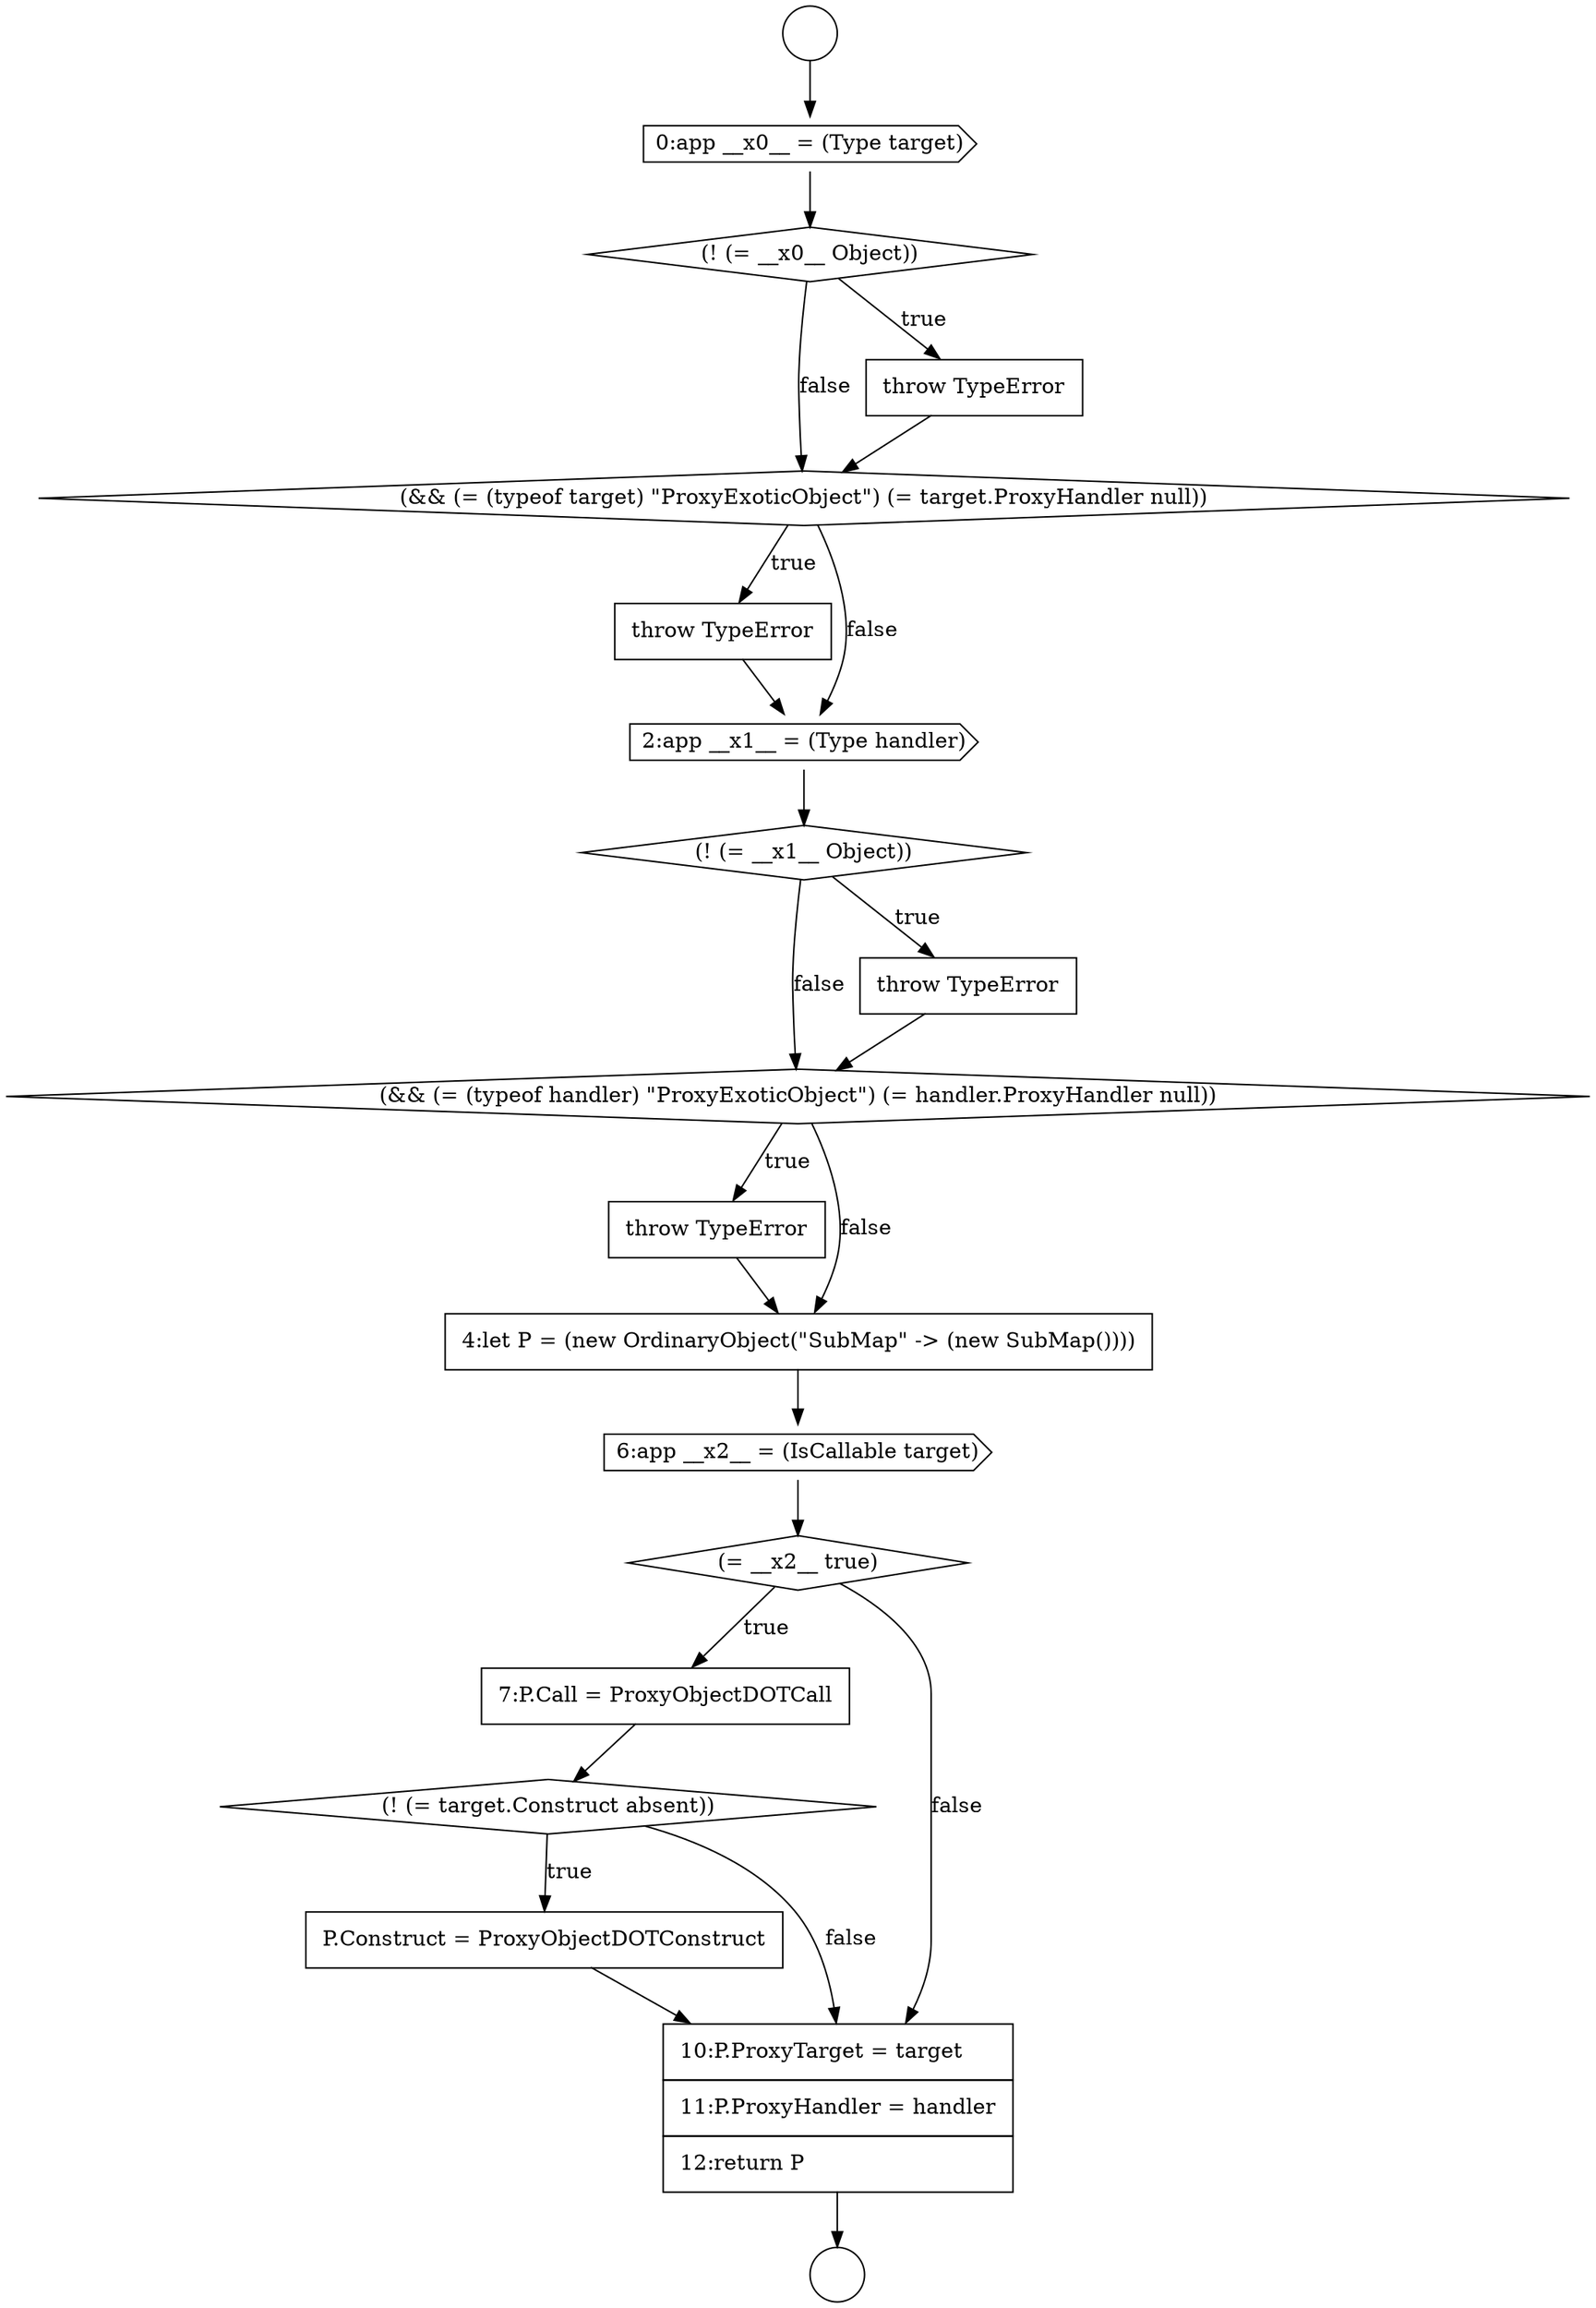 digraph {
  node3012 [shape=none, margin=0, label=<<font color="black">
    <table border="0" cellborder="1" cellspacing="0" cellpadding="10">
      <tr><td align="left">throw TypeError</td></tr>
    </table>
  </font>> color="black" fillcolor="white" style=filled]
  node3017 [shape=none, margin=0, label=<<font color="black">
    <table border="0" cellborder="1" cellspacing="0" cellpadding="10">
      <tr><td align="left">throw TypeError</td></tr>
    </table>
  </font>> color="black" fillcolor="white" style=filled]
  node3014 [shape=diamond, label=<<font color="black">(! (= __x1__ Object))</font>> color="black" fillcolor="white" style=filled]
  node3011 [shape=diamond, label=<<font color="black">(&amp;&amp; (= (typeof target) &quot;ProxyExoticObject&quot;) (= target.ProxyHandler null))</font>> color="black" fillcolor="white" style=filled]
  node3022 [shape=diamond, label=<<font color="black">(! (= target.Construct absent))</font>> color="black" fillcolor="white" style=filled]
  node3018 [shape=none, margin=0, label=<<font color="black">
    <table border="0" cellborder="1" cellspacing="0" cellpadding="10">
      <tr><td align="left">4:let P = (new OrdinaryObject(&quot;SubMap&quot; -&gt; (new SubMap())))</td></tr>
    </table>
  </font>> color="black" fillcolor="white" style=filled]
  node3010 [shape=none, margin=0, label=<<font color="black">
    <table border="0" cellborder="1" cellspacing="0" cellpadding="10">
      <tr><td align="left">throw TypeError</td></tr>
    </table>
  </font>> color="black" fillcolor="white" style=filled]
  node3023 [shape=none, margin=0, label=<<font color="black">
    <table border="0" cellborder="1" cellspacing="0" cellpadding="10">
      <tr><td align="left">P.Construct = ProxyObjectDOTConstruct</td></tr>
    </table>
  </font>> color="black" fillcolor="white" style=filled]
  node3006 [shape=circle label=" " color="black" fillcolor="white" style=filled]
  node3016 [shape=diamond, label=<<font color="black">(&amp;&amp; (= (typeof handler) &quot;ProxyExoticObject&quot;) (= handler.ProxyHandler null))</font>> color="black" fillcolor="white" style=filled]
  node3009 [shape=diamond, label=<<font color="black">(! (= __x0__ Object))</font>> color="black" fillcolor="white" style=filled]
  node3019 [shape=cds, label=<<font color="black">6:app __x2__ = (IsCallable target)</font>> color="black" fillcolor="white" style=filled]
  node3015 [shape=none, margin=0, label=<<font color="black">
    <table border="0" cellborder="1" cellspacing="0" cellpadding="10">
      <tr><td align="left">throw TypeError</td></tr>
    </table>
  </font>> color="black" fillcolor="white" style=filled]
  node3020 [shape=diamond, label=<<font color="black">(= __x2__ true)</font>> color="black" fillcolor="white" style=filled]
  node3013 [shape=cds, label=<<font color="black">2:app __x1__ = (Type handler)</font>> color="black" fillcolor="white" style=filled]
  node3021 [shape=none, margin=0, label=<<font color="black">
    <table border="0" cellborder="1" cellspacing="0" cellpadding="10">
      <tr><td align="left">7:P.Call = ProxyObjectDOTCall</td></tr>
    </table>
  </font>> color="black" fillcolor="white" style=filled]
  node3008 [shape=cds, label=<<font color="black">0:app __x0__ = (Type target)</font>> color="black" fillcolor="white" style=filled]
  node3024 [shape=none, margin=0, label=<<font color="black">
    <table border="0" cellborder="1" cellspacing="0" cellpadding="10">
      <tr><td align="left">10:P.ProxyTarget = target</td></tr>
      <tr><td align="left">11:P.ProxyHandler = handler</td></tr>
      <tr><td align="left">12:return P</td></tr>
    </table>
  </font>> color="black" fillcolor="white" style=filled]
  node3007 [shape=circle label=" " color="black" fillcolor="white" style=filled]
  node3024 -> node3007 [ color="black"]
  node3011 -> node3012 [label=<<font color="black">true</font>> color="black"]
  node3011 -> node3013 [label=<<font color="black">false</font>> color="black"]
  node3019 -> node3020 [ color="black"]
  node3022 -> node3023 [label=<<font color="black">true</font>> color="black"]
  node3022 -> node3024 [label=<<font color="black">false</font>> color="black"]
  node3014 -> node3015 [label=<<font color="black">true</font>> color="black"]
  node3014 -> node3016 [label=<<font color="black">false</font>> color="black"]
  node3010 -> node3011 [ color="black"]
  node3016 -> node3017 [label=<<font color="black">true</font>> color="black"]
  node3016 -> node3018 [label=<<font color="black">false</font>> color="black"]
  node3006 -> node3008 [ color="black"]
  node3021 -> node3022 [ color="black"]
  node3015 -> node3016 [ color="black"]
  node3013 -> node3014 [ color="black"]
  node3017 -> node3018 [ color="black"]
  node3012 -> node3013 [ color="black"]
  node3018 -> node3019 [ color="black"]
  node3023 -> node3024 [ color="black"]
  node3009 -> node3010 [label=<<font color="black">true</font>> color="black"]
  node3009 -> node3011 [label=<<font color="black">false</font>> color="black"]
  node3020 -> node3021 [label=<<font color="black">true</font>> color="black"]
  node3020 -> node3024 [label=<<font color="black">false</font>> color="black"]
  node3008 -> node3009 [ color="black"]
}
